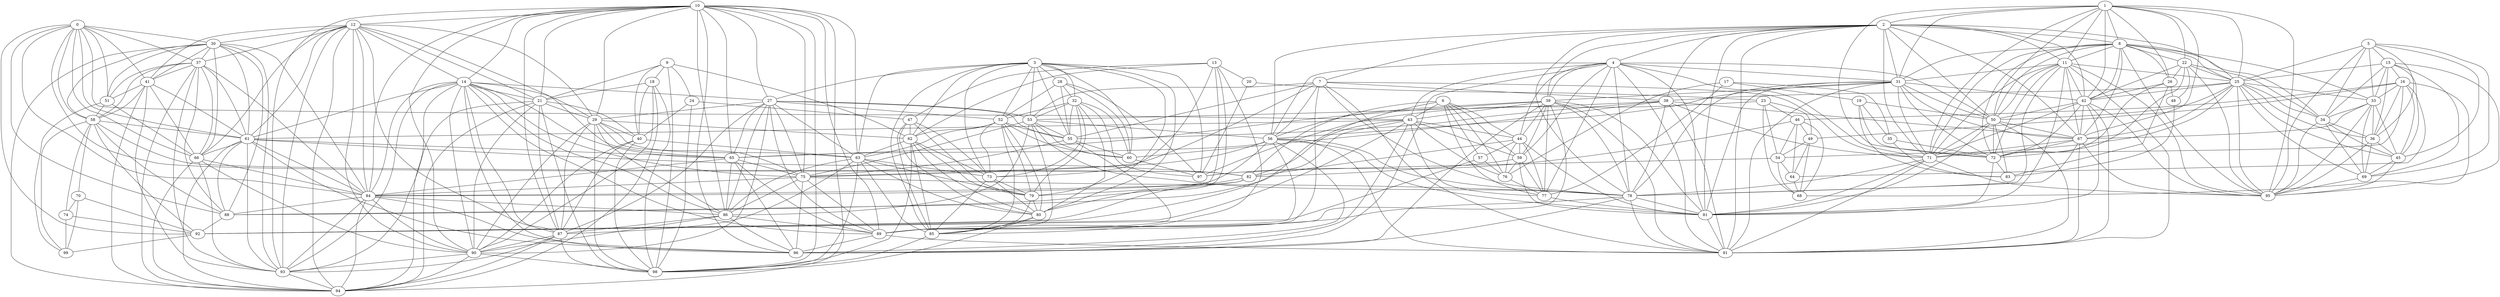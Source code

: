 graph {
0;
1;
2;
3;
4;
5;
6;
7;
8;
9;
10;
11;
12;
13;
14;
15;
16;
17;
18;
19;
20;
21;
22;
23;
24;
25;
26;
27;
28;
29;
30;
31;
32;
33;
34;
35;
36;
37;
38;
39;
40;
41;
42;
43;
44;
45;
46;
47;
48;
49;
50;
51;
52;
53;
54;
55;
56;
57;
58;
59;
60;
61;
62;
63;
64;
65;
66;
67;
68;
69;
70;
71;
72;
73;
74;
75;
76;
77;
78;
79;
80;
81;
82;
83;
84;
85;
86;
87;
88;
89;
90;
91;
92;
93;
94;
95;
96;
97;
98;
99;
0--30;
0--37;
0--41;
0--43;
0--51;
0--58;
0--61;
0--66;
0--82;
0--84;
0--88;
0--92;
1--2;
1--8;
1--11;
1--22;
1--25;
1--26;
1--31;
1--42;
1--50;
1--67;
1--71;
1--72;
1--95;
2--4;
2--7;
2--8;
2--11;
2--25;
2--31;
2--38;
2--39;
2--42;
2--50;
2--56;
2--67;
2--71;
2--78;
2--81;
2--91;
3--27;
3--28;
3--32;
3--52;
3--53;
3--55;
3--60;
3--62;
3--63;
3--73;
3--79;
3--80;
3--85;
3--97;
4--31;
4--39;
4--43;
4--44;
4--50;
4--56;
4--59;
4--71;
4--77;
4--78;
4--81;
4--91;
4--96;
5--15;
5--25;
5--33;
5--34;
5--36;
5--45;
5--69;
5--95;
6--43;
6--44;
6--57;
6--59;
6--76;
6--77;
6--82;
6--92;
7--38;
7--53;
7--55;
7--56;
7--71;
7--75;
7--78;
7--89;
7--91;
8--11;
8--22;
8--25;
8--26;
8--31;
8--33;
8--34;
8--42;
8--50;
8--67;
8--71;
8--72;
8--95;
9--18;
9--21;
9--24;
9--40;
9--62;
9--98;
10--12;
10--14;
10--21;
10--27;
10--29;
10--63;
10--65;
10--75;
10--84;
10--86;
10--87;
10--89;
10--90;
10--93;
10--94;
10--96;
10--98;
11--25;
11--31;
11--42;
11--50;
11--67;
11--71;
11--72;
11--78;
11--81;
11--91;
11--95;
12--14;
12--21;
12--29;
12--30;
12--37;
12--41;
12--61;
12--65;
12--66;
12--84;
12--87;
12--90;
12--93;
12--94;
13--20;
13--47;
13--62;
13--73;
13--79;
13--80;
13--85;
14--21;
14--27;
14--29;
14--61;
14--65;
14--75;
14--84;
14--86;
14--87;
14--89;
14--90;
14--93;
14--94;
14--96;
15--16;
15--25;
15--33;
15--34;
15--36;
15--45;
15--69;
15--95;
16--33;
16--36;
16--45;
16--46;
16--49;
16--54;
16--64;
16--68;
17--19;
17--35;
17--76;
17--77;
18--21;
18--40;
18--90;
18--94;
18--98;
19--35;
19--50;
19--72;
19--83;
20--23;
20--97;
21--29;
21--40;
21--87;
21--90;
21--93;
21--94;
21--98;
22--25;
22--26;
22--34;
22--42;
22--48;
22--72;
22--95;
23--46;
23--49;
23--54;
23--68;
23--97;
24--40;
24--47;
24--98;
25--33;
25--34;
25--36;
25--38;
25--42;
25--45;
25--50;
25--67;
25--69;
25--71;
25--95;
26--42;
26--48;
26--72;
26--83;
27--29;
27--52;
27--53;
27--55;
27--63;
27--65;
27--75;
27--86;
27--87;
27--89;
27--90;
28--32;
28--52;
28--55;
28--60;
28--97;
29--40;
29--62;
29--63;
29--75;
29--86;
29--87;
29--90;
29--98;
30--37;
30--41;
30--51;
30--58;
30--61;
30--66;
30--84;
30--88;
30--93;
30--94;
31--39;
31--42;
31--50;
31--56;
31--67;
31--71;
31--72;
31--78;
31--81;
31--91;
32--52;
32--53;
32--55;
32--60;
32--73;
32--79;
32--80;
32--97;
33--34;
33--36;
33--45;
33--67;
33--69;
33--95;
34--36;
34--45;
34--69;
34--95;
35--72;
35--83;
36--45;
36--69;
36--95;
37--41;
37--51;
37--58;
37--61;
37--66;
37--84;
37--88;
37--93;
37--94;
38--53;
38--55;
38--60;
38--67;
38--71;
38--78;
38--91;
39--43;
39--44;
39--56;
39--59;
39--65;
39--77;
39--78;
39--81;
39--89;
39--91;
39--96;
40--63;
40--87;
40--90;
40--98;
41--51;
41--58;
41--61;
41--66;
41--93;
41--94;
42--50;
42--67;
42--71;
42--72;
42--81;
42--91;
42--95;
43--44;
43--59;
43--61;
43--76;
43--77;
43--82;
43--88;
43--92;
43--96;
44--57;
44--59;
44--76;
44--77;
44--81;
44--82;
45--69;
45--95;
46--49;
46--54;
46--64;
46--68;
46--97;
47--62;
47--73;
47--79;
47--80;
47--85;
48--83;
49--54;
49--64;
49--68;
50--67;
50--71;
50--72;
50--81;
50--83;
50--91;
51--58;
51--66;
51--99;
52--55;
52--60;
52--62;
52--63;
52--73;
52--79;
52--80;
52--85;
53--55;
53--56;
53--60;
53--75;
53--78;
53--86;
53--89;
54--64;
54--68;
54--97;
55--60;
55--75;
55--89;
56--65;
56--75;
56--78;
56--81;
56--84;
56--89;
56--91;
56--96;
57--76;
57--92;
58--61;
58--70;
58--74;
58--82;
58--88;
58--92;
58--99;
59--76;
59--77;
59--81;
59--82;
60--97;
61--65;
61--66;
61--82;
61--84;
61--88;
61--93;
61--94;
61--96;
62--63;
62--73;
62--79;
62--80;
62--85;
62--98;
63--73;
63--79;
63--80;
63--85;
63--86;
63--87;
63--98;
64--68;
65--75;
65--84;
65--86;
65--89;
65--96;
66--84;
66--90;
66--93;
66--94;
67--71;
67--72;
67--78;
67--91;
67--95;
69--95;
70--74;
70--92;
70--99;
71--78;
71--81;
71--91;
71--95;
72--81;
72--83;
73--79;
73--80;
73--85;
74--92;
74--99;
75--78;
75--84;
75--86;
75--89;
75--96;
76--77;
77--81;
78--81;
78--89;
78--91;
78--96;
79--80;
79--85;
80--85;
80--98;
81--91;
82--84;
82--88;
82--92;
84--86;
84--88;
84--90;
84--93;
84--94;
84--96;
85--98;
86--87;
86--89;
86--90;
86--96;
87--90;
87--93;
87--94;
87--98;
88--92;
89--91;
89--96;
90--93;
90--94;
90--98;
92--99;
93--94;
}